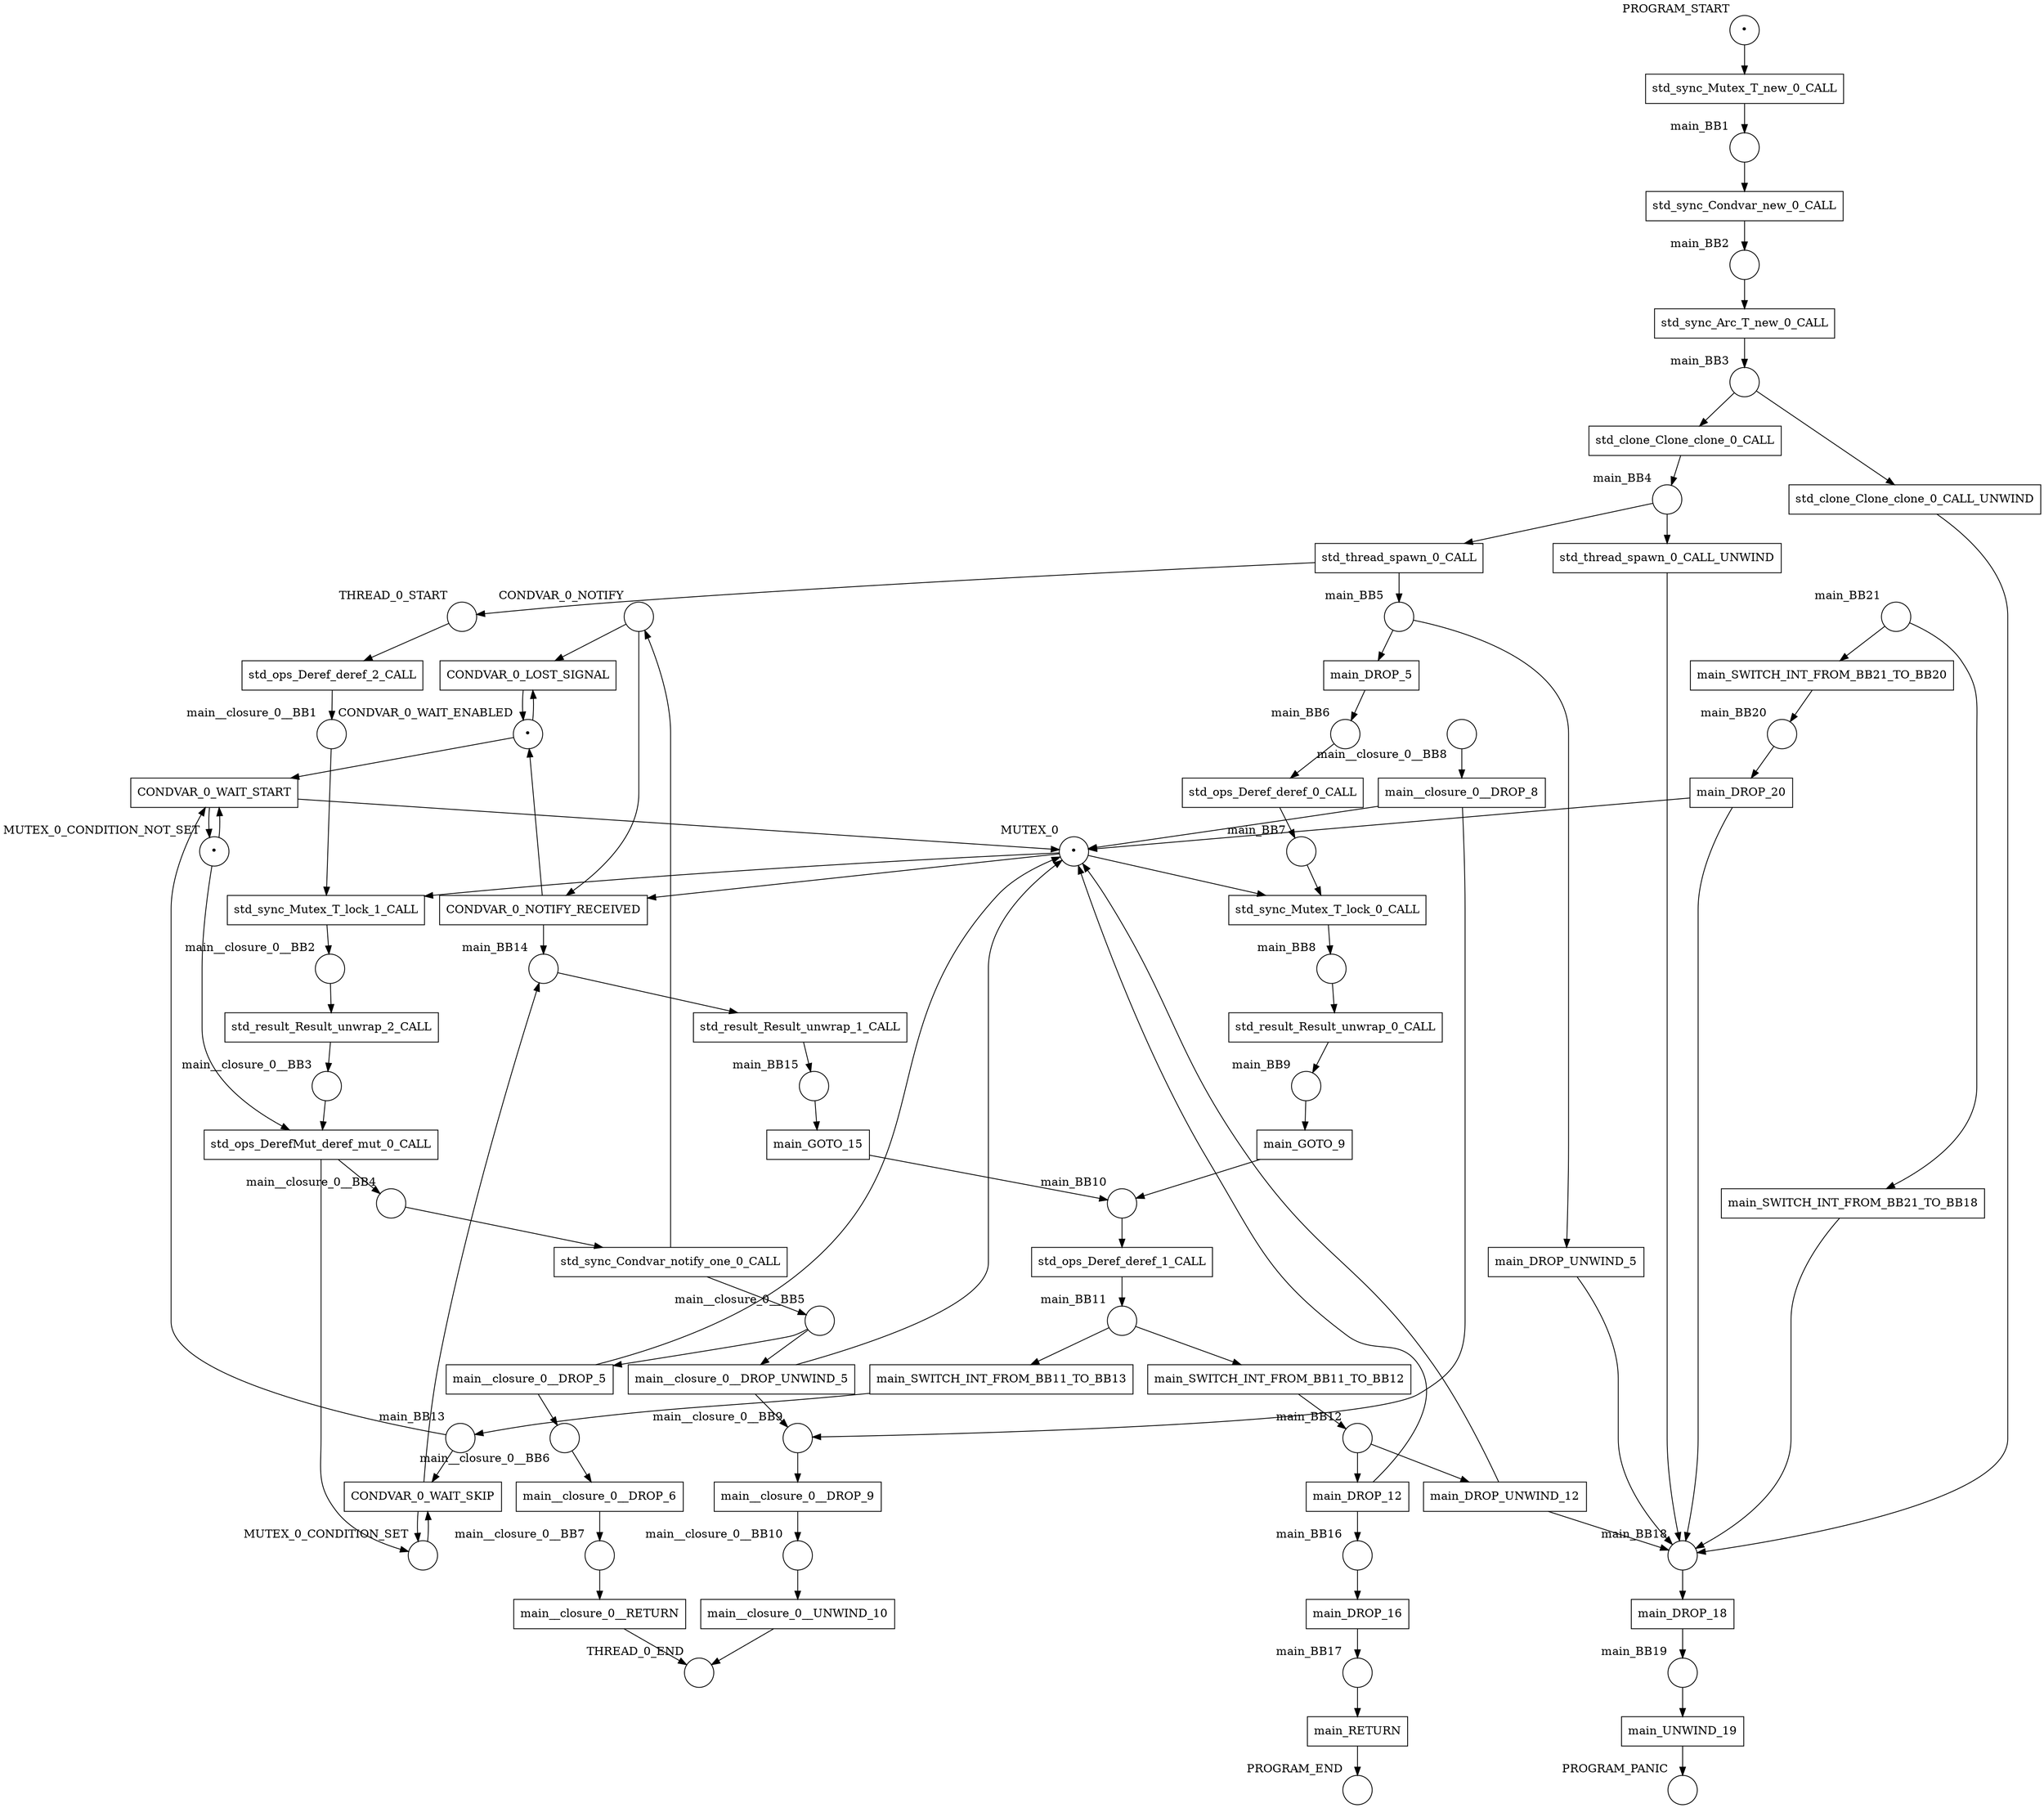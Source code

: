 digraph petrinet {
    CONDVAR_0_NOTIFY [shape="circle" xlabel="CONDVAR_0_NOTIFY" label=""];
    CONDVAR_0_WAIT_ENABLED [shape="circle" xlabel="CONDVAR_0_WAIT_ENABLED" label="•"];
    MUTEX_0 [shape="circle" xlabel="MUTEX_0" label="•"];
    MUTEX_0_CONDITION_NOT_SET [shape="circle" xlabel="MUTEX_0_CONDITION_NOT_SET" label="•"];
    MUTEX_0_CONDITION_SET [shape="circle" xlabel="MUTEX_0_CONDITION_SET" label=""];
    PROGRAM_END [shape="circle" xlabel="PROGRAM_END" label=""];
    PROGRAM_PANIC [shape="circle" xlabel="PROGRAM_PANIC" label=""];
    PROGRAM_START [shape="circle" xlabel="PROGRAM_START" label="•"];
    THREAD_0_END [shape="circle" xlabel="THREAD_0_END" label=""];
    THREAD_0_START [shape="circle" xlabel="THREAD_0_START" label=""];
    main_BB1 [shape="circle" xlabel="main_BB1" label=""];
    main_BB10 [shape="circle" xlabel="main_BB10" label=""];
    main_BB11 [shape="circle" xlabel="main_BB11" label=""];
    main_BB12 [shape="circle" xlabel="main_BB12" label=""];
    main_BB13 [shape="circle" xlabel="main_BB13" label=""];
    main_BB14 [shape="circle" xlabel="main_BB14" label=""];
    main_BB15 [shape="circle" xlabel="main_BB15" label=""];
    main_BB16 [shape="circle" xlabel="main_BB16" label=""];
    main_BB17 [shape="circle" xlabel="main_BB17" label=""];
    main_BB18 [shape="circle" xlabel="main_BB18" label=""];
    main_BB19 [shape="circle" xlabel="main_BB19" label=""];
    main_BB2 [shape="circle" xlabel="main_BB2" label=""];
    main_BB20 [shape="circle" xlabel="main_BB20" label=""];
    main_BB21 [shape="circle" xlabel="main_BB21" label=""];
    main_BB3 [shape="circle" xlabel="main_BB3" label=""];
    main_BB4 [shape="circle" xlabel="main_BB4" label=""];
    main_BB5 [shape="circle" xlabel="main_BB5" label=""];
    main_BB6 [shape="circle" xlabel="main_BB6" label=""];
    main_BB7 [shape="circle" xlabel="main_BB7" label=""];
    main_BB8 [shape="circle" xlabel="main_BB8" label=""];
    main_BB9 [shape="circle" xlabel="main_BB9" label=""];
    main__closure_0__BB1 [shape="circle" xlabel="main__closure_0__BB1" label=""];
    main__closure_0__BB10 [shape="circle" xlabel="main__closure_0__BB10" label=""];
    main__closure_0__BB2 [shape="circle" xlabel="main__closure_0__BB2" label=""];
    main__closure_0__BB3 [shape="circle" xlabel="main__closure_0__BB3" label=""];
    main__closure_0__BB4 [shape="circle" xlabel="main__closure_0__BB4" label=""];
    main__closure_0__BB5 [shape="circle" xlabel="main__closure_0__BB5" label=""];
    main__closure_0__BB6 [shape="circle" xlabel="main__closure_0__BB6" label=""];
    main__closure_0__BB7 [shape="circle" xlabel="main__closure_0__BB7" label=""];
    main__closure_0__BB8 [shape="circle" xlabel="main__closure_0__BB8" label=""];
    main__closure_0__BB9 [shape="circle" xlabel="main__closure_0__BB9" label=""];
    CONDVAR_0_LOST_SIGNAL [shape="box" xlabel="" label="CONDVAR_0_LOST_SIGNAL"];
    CONDVAR_0_NOTIFY_RECEIVED [shape="box" xlabel="" label="CONDVAR_0_NOTIFY_RECEIVED"];
    CONDVAR_0_WAIT_SKIP [shape="box" xlabel="" label="CONDVAR_0_WAIT_SKIP"];
    CONDVAR_0_WAIT_START [shape="box" xlabel="" label="CONDVAR_0_WAIT_START"];
    main_DROP_12 [shape="box" xlabel="" label="main_DROP_12"];
    main_DROP_16 [shape="box" xlabel="" label="main_DROP_16"];
    main_DROP_18 [shape="box" xlabel="" label="main_DROP_18"];
    main_DROP_20 [shape="box" xlabel="" label="main_DROP_20"];
    main_DROP_5 [shape="box" xlabel="" label="main_DROP_5"];
    main_DROP_UNWIND_12 [shape="box" xlabel="" label="main_DROP_UNWIND_12"];
    main_DROP_UNWIND_5 [shape="box" xlabel="" label="main_DROP_UNWIND_5"];
    main_GOTO_15 [shape="box" xlabel="" label="main_GOTO_15"];
    main_GOTO_9 [shape="box" xlabel="" label="main_GOTO_9"];
    main_RETURN [shape="box" xlabel="" label="main_RETURN"];
    main_SWITCH_INT_FROM_BB11_TO_BB12 [shape="box" xlabel="" label="main_SWITCH_INT_FROM_BB11_TO_BB12"];
    main_SWITCH_INT_FROM_BB11_TO_BB13 [shape="box" xlabel="" label="main_SWITCH_INT_FROM_BB11_TO_BB13"];
    main_SWITCH_INT_FROM_BB21_TO_BB18 [shape="box" xlabel="" label="main_SWITCH_INT_FROM_BB21_TO_BB18"];
    main_SWITCH_INT_FROM_BB21_TO_BB20 [shape="box" xlabel="" label="main_SWITCH_INT_FROM_BB21_TO_BB20"];
    main_UNWIND_19 [shape="box" xlabel="" label="main_UNWIND_19"];
    main__closure_0__DROP_5 [shape="box" xlabel="" label="main__closure_0__DROP_5"];
    main__closure_0__DROP_6 [shape="box" xlabel="" label="main__closure_0__DROP_6"];
    main__closure_0__DROP_8 [shape="box" xlabel="" label="main__closure_0__DROP_8"];
    main__closure_0__DROP_9 [shape="box" xlabel="" label="main__closure_0__DROP_9"];
    main__closure_0__DROP_UNWIND_5 [shape="box" xlabel="" label="main__closure_0__DROP_UNWIND_5"];
    main__closure_0__RETURN [shape="box" xlabel="" label="main__closure_0__RETURN"];
    main__closure_0__UNWIND_10 [shape="box" xlabel="" label="main__closure_0__UNWIND_10"];
    std_clone_Clone_clone_0_CALL [shape="box" xlabel="" label="std_clone_Clone_clone_0_CALL"];
    std_clone_Clone_clone_0_CALL_UNWIND [shape="box" xlabel="" label="std_clone_Clone_clone_0_CALL_UNWIND"];
    std_ops_DerefMut_deref_mut_0_CALL [shape="box" xlabel="" label="std_ops_DerefMut_deref_mut_0_CALL"];
    std_ops_Deref_deref_0_CALL [shape="box" xlabel="" label="std_ops_Deref_deref_0_CALL"];
    std_ops_Deref_deref_1_CALL [shape="box" xlabel="" label="std_ops_Deref_deref_1_CALL"];
    std_ops_Deref_deref_2_CALL [shape="box" xlabel="" label="std_ops_Deref_deref_2_CALL"];
    std_result_Result_unwrap_0_CALL [shape="box" xlabel="" label="std_result_Result_unwrap_0_CALL"];
    std_result_Result_unwrap_1_CALL [shape="box" xlabel="" label="std_result_Result_unwrap_1_CALL"];
    std_result_Result_unwrap_2_CALL [shape="box" xlabel="" label="std_result_Result_unwrap_2_CALL"];
    std_sync_Arc_T_new_0_CALL [shape="box" xlabel="" label="std_sync_Arc_T_new_0_CALL"];
    std_sync_Condvar_new_0_CALL [shape="box" xlabel="" label="std_sync_Condvar_new_0_CALL"];
    std_sync_Condvar_notify_one_0_CALL [shape="box" xlabel="" label="std_sync_Condvar_notify_one_0_CALL"];
    std_sync_Mutex_T_lock_0_CALL [shape="box" xlabel="" label="std_sync_Mutex_T_lock_0_CALL"];
    std_sync_Mutex_T_lock_1_CALL [shape="box" xlabel="" label="std_sync_Mutex_T_lock_1_CALL"];
    std_sync_Mutex_T_new_0_CALL [shape="box" xlabel="" label="std_sync_Mutex_T_new_0_CALL"];
    std_thread_spawn_0_CALL [shape="box" xlabel="" label="std_thread_spawn_0_CALL"];
    std_thread_spawn_0_CALL_UNWIND [shape="box" xlabel="" label="std_thread_spawn_0_CALL_UNWIND"];
    CONDVAR_0_NOTIFY -> CONDVAR_0_LOST_SIGNAL;
    CONDVAR_0_NOTIFY -> CONDVAR_0_NOTIFY_RECEIVED;
    CONDVAR_0_WAIT_ENABLED -> CONDVAR_0_LOST_SIGNAL;
    CONDVAR_0_WAIT_ENABLED -> CONDVAR_0_WAIT_START;
    MUTEX_0 -> CONDVAR_0_NOTIFY_RECEIVED;
    MUTEX_0 -> std_sync_Mutex_T_lock_0_CALL;
    MUTEX_0 -> std_sync_Mutex_T_lock_1_CALL;
    MUTEX_0_CONDITION_NOT_SET -> CONDVAR_0_WAIT_START;
    MUTEX_0_CONDITION_NOT_SET -> std_ops_DerefMut_deref_mut_0_CALL;
    MUTEX_0_CONDITION_SET -> CONDVAR_0_WAIT_SKIP;
    PROGRAM_START -> std_sync_Mutex_T_new_0_CALL;
    THREAD_0_START -> std_ops_Deref_deref_2_CALL;
    main_BB1 -> std_sync_Condvar_new_0_CALL;
    main_BB10 -> std_ops_Deref_deref_1_CALL;
    main_BB11 -> main_SWITCH_INT_FROM_BB11_TO_BB12;
    main_BB11 -> main_SWITCH_INT_FROM_BB11_TO_BB13;
    main_BB12 -> main_DROP_12;
    main_BB12 -> main_DROP_UNWIND_12;
    main_BB13 -> CONDVAR_0_WAIT_SKIP;
    main_BB13 -> CONDVAR_0_WAIT_START;
    main_BB14 -> std_result_Result_unwrap_1_CALL;
    main_BB15 -> main_GOTO_15;
    main_BB16 -> main_DROP_16;
    main_BB17 -> main_RETURN;
    main_BB18 -> main_DROP_18;
    main_BB19 -> main_UNWIND_19;
    main_BB2 -> std_sync_Arc_T_new_0_CALL;
    main_BB20 -> main_DROP_20;
    main_BB21 -> main_SWITCH_INT_FROM_BB21_TO_BB18;
    main_BB21 -> main_SWITCH_INT_FROM_BB21_TO_BB20;
    main_BB3 -> std_clone_Clone_clone_0_CALL;
    main_BB3 -> std_clone_Clone_clone_0_CALL_UNWIND;
    main_BB4 -> std_thread_spawn_0_CALL;
    main_BB4 -> std_thread_spawn_0_CALL_UNWIND;
    main_BB5 -> main_DROP_5;
    main_BB5 -> main_DROP_UNWIND_5;
    main_BB6 -> std_ops_Deref_deref_0_CALL;
    main_BB7 -> std_sync_Mutex_T_lock_0_CALL;
    main_BB8 -> std_result_Result_unwrap_0_CALL;
    main_BB9 -> main_GOTO_9;
    main__closure_0__BB1 -> std_sync_Mutex_T_lock_1_CALL;
    main__closure_0__BB10 -> main__closure_0__UNWIND_10;
    main__closure_0__BB2 -> std_result_Result_unwrap_2_CALL;
    main__closure_0__BB3 -> std_ops_DerefMut_deref_mut_0_CALL;
    main__closure_0__BB4 -> std_sync_Condvar_notify_one_0_CALL;
    main__closure_0__BB5 -> main__closure_0__DROP_5;
    main__closure_0__BB5 -> main__closure_0__DROP_UNWIND_5;
    main__closure_0__BB6 -> main__closure_0__DROP_6;
    main__closure_0__BB7 -> main__closure_0__RETURN;
    main__closure_0__BB8 -> main__closure_0__DROP_8;
    main__closure_0__BB9 -> main__closure_0__DROP_9;
    CONDVAR_0_LOST_SIGNAL -> CONDVAR_0_WAIT_ENABLED;
    CONDVAR_0_NOTIFY_RECEIVED -> CONDVAR_0_WAIT_ENABLED;
    CONDVAR_0_NOTIFY_RECEIVED -> main_BB14;
    CONDVAR_0_WAIT_SKIP -> MUTEX_0_CONDITION_SET;
    CONDVAR_0_WAIT_SKIP -> main_BB14;
    CONDVAR_0_WAIT_START -> MUTEX_0;
    CONDVAR_0_WAIT_START -> MUTEX_0_CONDITION_NOT_SET;
    main_DROP_12 -> MUTEX_0;
    main_DROP_12 -> main_BB16;
    main_DROP_16 -> main_BB17;
    main_DROP_18 -> main_BB19;
    main_DROP_20 -> MUTEX_0;
    main_DROP_20 -> main_BB18;
    main_DROP_5 -> main_BB6;
    main_DROP_UNWIND_12 -> MUTEX_0;
    main_DROP_UNWIND_12 -> main_BB18;
    main_DROP_UNWIND_5 -> main_BB18;
    main_GOTO_15 -> main_BB10;
    main_GOTO_9 -> main_BB10;
    main_RETURN -> PROGRAM_END;
    main_SWITCH_INT_FROM_BB11_TO_BB12 -> main_BB12;
    main_SWITCH_INT_FROM_BB11_TO_BB13 -> main_BB13;
    main_SWITCH_INT_FROM_BB21_TO_BB18 -> main_BB18;
    main_SWITCH_INT_FROM_BB21_TO_BB20 -> main_BB20;
    main_UNWIND_19 -> PROGRAM_PANIC;
    main__closure_0__DROP_5 -> MUTEX_0;
    main__closure_0__DROP_5 -> main__closure_0__BB6;
    main__closure_0__DROP_6 -> main__closure_0__BB7;
    main__closure_0__DROP_8 -> MUTEX_0;
    main__closure_0__DROP_8 -> main__closure_0__BB9;
    main__closure_0__DROP_9 -> main__closure_0__BB10;
    main__closure_0__DROP_UNWIND_5 -> MUTEX_0;
    main__closure_0__DROP_UNWIND_5 -> main__closure_0__BB9;
    main__closure_0__RETURN -> THREAD_0_END;
    main__closure_0__UNWIND_10 -> THREAD_0_END;
    std_clone_Clone_clone_0_CALL -> main_BB4;
    std_clone_Clone_clone_0_CALL_UNWIND -> main_BB18;
    std_ops_DerefMut_deref_mut_0_CALL -> MUTEX_0_CONDITION_SET;
    std_ops_DerefMut_deref_mut_0_CALL -> main__closure_0__BB4;
    std_ops_Deref_deref_0_CALL -> main_BB7;
    std_ops_Deref_deref_1_CALL -> main_BB11;
    std_ops_Deref_deref_2_CALL -> main__closure_0__BB1;
    std_result_Result_unwrap_0_CALL -> main_BB9;
    std_result_Result_unwrap_1_CALL -> main_BB15;
    std_result_Result_unwrap_2_CALL -> main__closure_0__BB3;
    std_sync_Arc_T_new_0_CALL -> main_BB3;
    std_sync_Condvar_new_0_CALL -> main_BB2;
    std_sync_Condvar_notify_one_0_CALL -> CONDVAR_0_NOTIFY;
    std_sync_Condvar_notify_one_0_CALL -> main__closure_0__BB5;
    std_sync_Mutex_T_lock_0_CALL -> main_BB8;
    std_sync_Mutex_T_lock_1_CALL -> main__closure_0__BB2;
    std_sync_Mutex_T_new_0_CALL -> main_BB1;
    std_thread_spawn_0_CALL -> THREAD_0_START;
    std_thread_spawn_0_CALL -> main_BB5;
    std_thread_spawn_0_CALL_UNWIND -> main_BB18;
}

